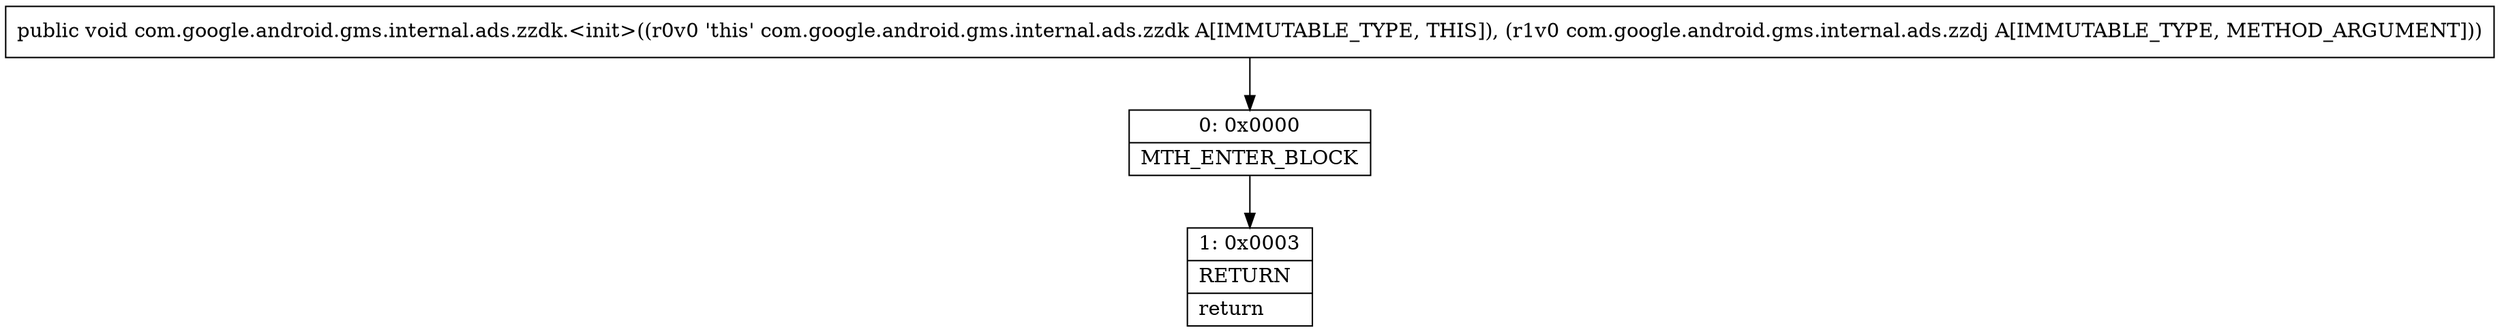 digraph "CFG forcom.google.android.gms.internal.ads.zzdk.\<init\>(Lcom\/google\/android\/gms\/internal\/ads\/zzdj;)V" {
Node_0 [shape=record,label="{0\:\ 0x0000|MTH_ENTER_BLOCK\l}"];
Node_1 [shape=record,label="{1\:\ 0x0003|RETURN\l|return\l}"];
MethodNode[shape=record,label="{public void com.google.android.gms.internal.ads.zzdk.\<init\>((r0v0 'this' com.google.android.gms.internal.ads.zzdk A[IMMUTABLE_TYPE, THIS]), (r1v0 com.google.android.gms.internal.ads.zzdj A[IMMUTABLE_TYPE, METHOD_ARGUMENT])) }"];
MethodNode -> Node_0;
Node_0 -> Node_1;
}

